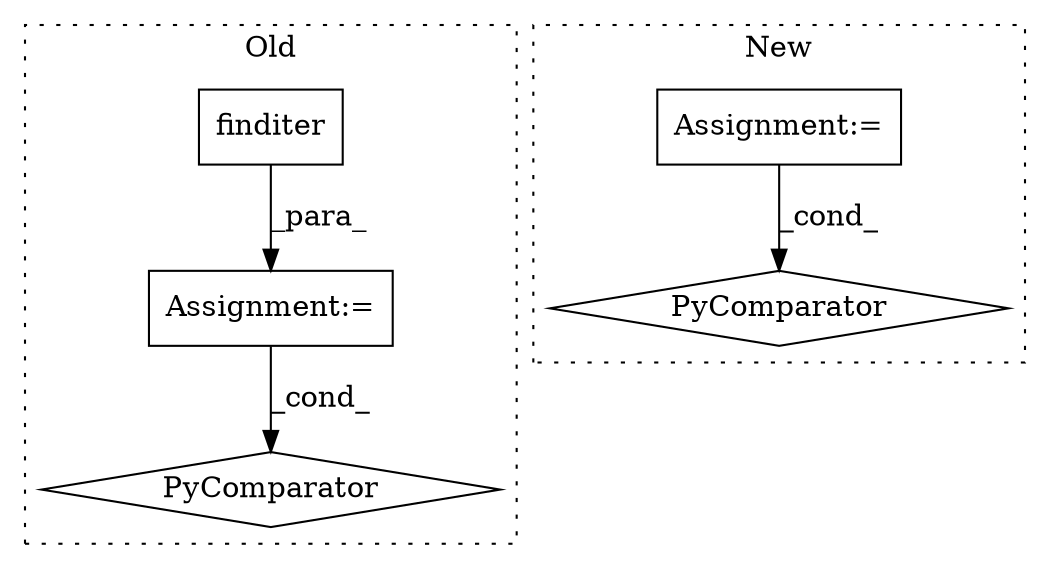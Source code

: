 digraph G {
subgraph cluster0 {
1 [label="finditer" a="32" s="2123,2136" l="9,1" shape="box"];
3 [label="PyComparator" a="113" s="2103" l="43" shape="diamond"];
4 [label="Assignment:=" a="7" s="2103" l="43" shape="box"];
label = "Old";
style="dotted";
}
subgraph cluster1 {
2 [label="PyComparator" a="113" s="2020" l="22" shape="diamond"];
5 [label="Assignment:=" a="7" s="2020" l="22" shape="box"];
label = "New";
style="dotted";
}
1 -> 4 [label="_para_"];
4 -> 3 [label="_cond_"];
5 -> 2 [label="_cond_"];
}